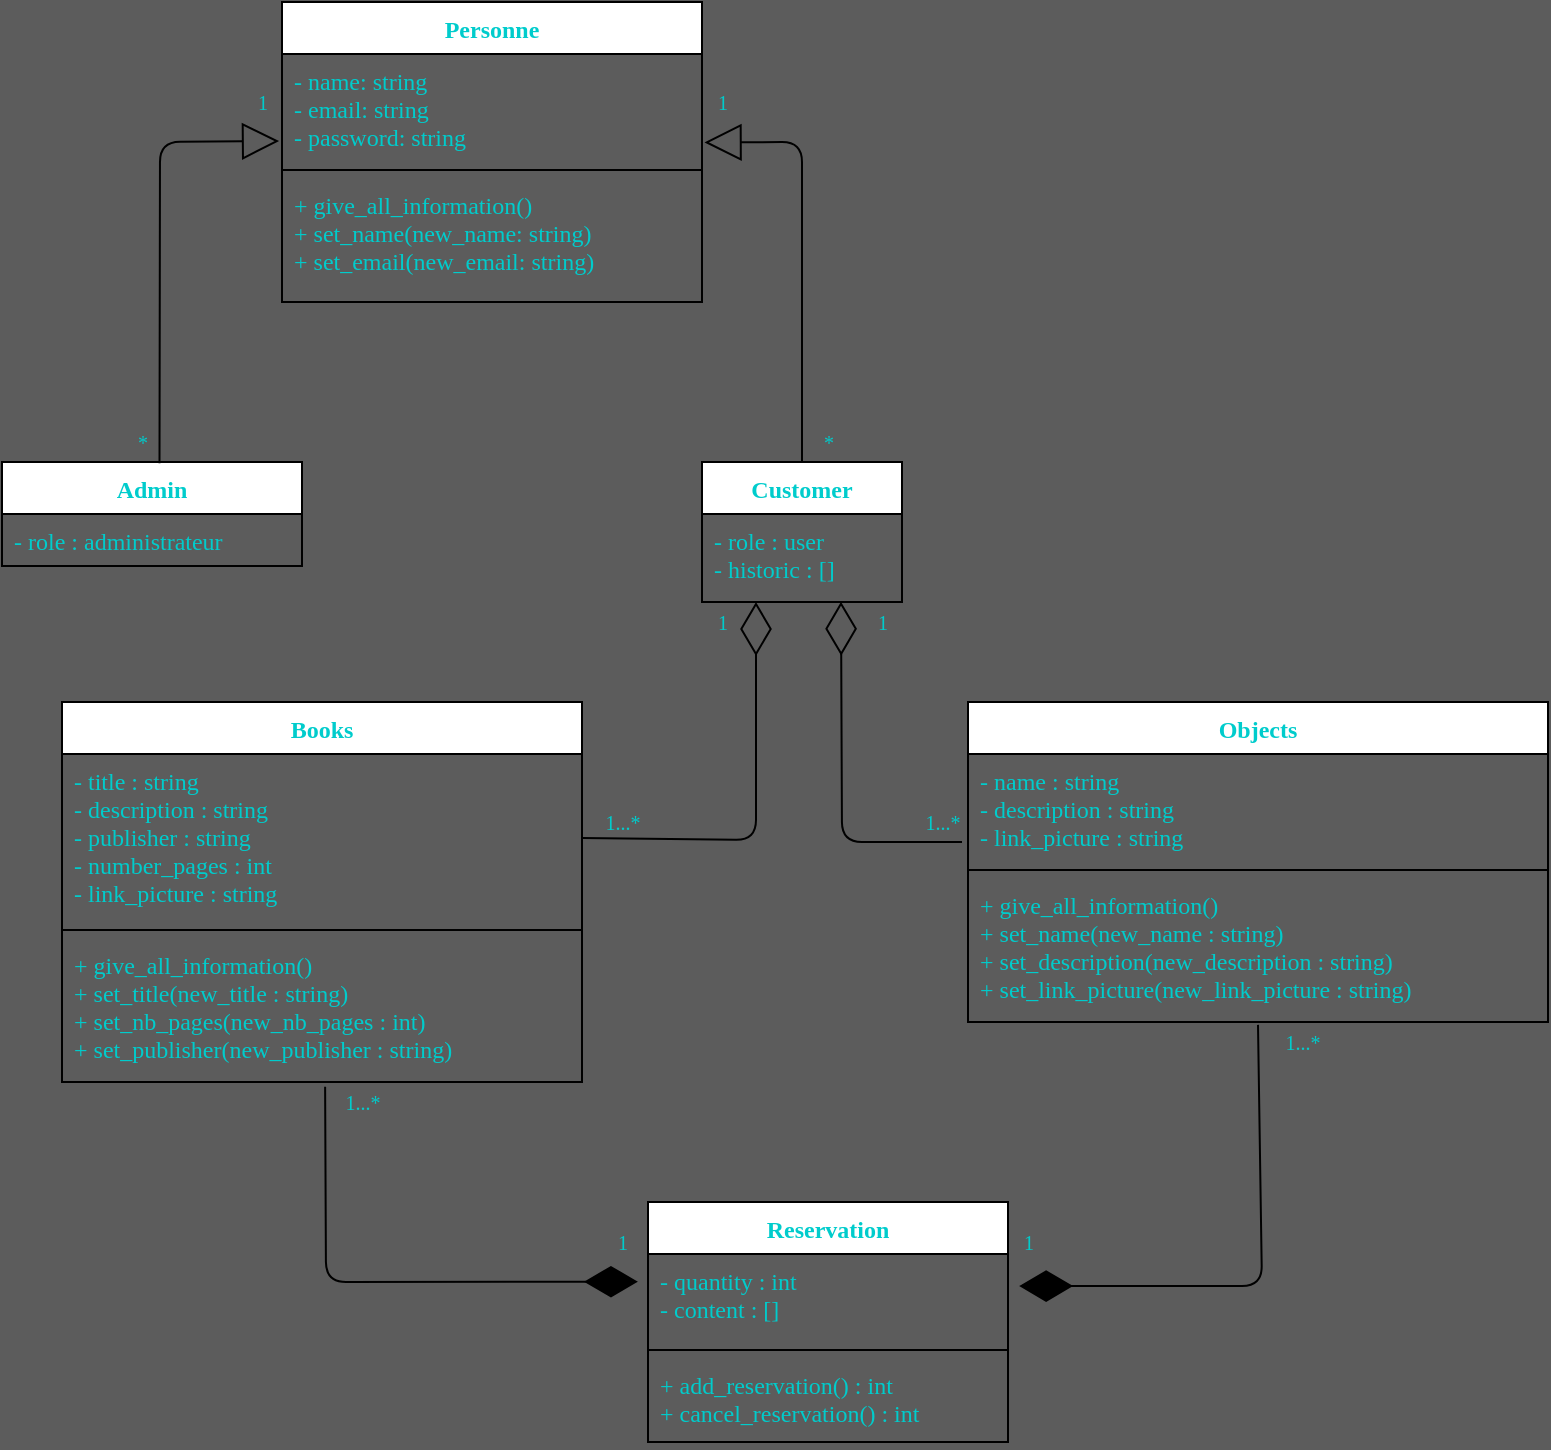 <mxfile>
    <diagram id="jmX7XUUWfb2kjYzrGq_j" name="Page-1">
        <mxGraphModel dx="981" dy="793" grid="1" gridSize="10" guides="1" tooltips="1" connect="1" arrows="1" fold="1" page="1" pageScale="1" pageWidth="827" pageHeight="1169" background="#5C5C5C" math="0" shadow="0">
            <root>
                <mxCell id="0"/>
                <mxCell id="1" parent="0"/>
                <mxCell id="19" value="Personne" style="swimlane;fontStyle=1;align=center;verticalAlign=top;childLayout=stackLayout;horizontal=1;startSize=26;horizontalStack=0;resizeParent=1;resizeParentMax=0;resizeLast=0;collapsible=1;marginBottom=0;fontFamily=Verdana;fontColor=#00CCCC;" vertex="1" parent="1">
                    <mxGeometry x="150" y="10" width="210" height="150" as="geometry"/>
                </mxCell>
                <mxCell id="20" value="- name: string&#10;- email: string&#10;- password: string&#10;" style="text;strokeColor=none;fillColor=none;align=left;verticalAlign=top;spacingLeft=4;spacingRight=4;overflow=hidden;rotatable=0;points=[[0,0.5],[1,0.5]];portConstraint=eastwest;fontFamily=Verdana;fontColor=#00CCCC;" vertex="1" parent="19">
                    <mxGeometry y="26" width="210" height="54" as="geometry"/>
                </mxCell>
                <mxCell id="21" value="" style="line;strokeWidth=1;fillColor=none;align=left;verticalAlign=middle;spacingTop=-1;spacingLeft=3;spacingRight=3;rotatable=0;labelPosition=right;points=[];portConstraint=eastwest;fontFamily=Verdana;fontColor=#00CCCC;" vertex="1" parent="19">
                    <mxGeometry y="80" width="210" height="8" as="geometry"/>
                </mxCell>
                <mxCell id="22" value="+ give_all_information()&#10;+ set_name(new_name: string)&#10;+ set_email(new_email: string)" style="text;strokeColor=none;fillColor=none;align=left;verticalAlign=top;spacingLeft=4;spacingRight=4;overflow=hidden;rotatable=0;points=[[0,0.5],[1,0.5]];portConstraint=eastwest;fontFamily=Verdana;fontColor=#00CCCC;" vertex="1" parent="19">
                    <mxGeometry y="88" width="210" height="62" as="geometry"/>
                </mxCell>
                <mxCell id="23" value="Admin" style="swimlane;fontStyle=1;align=center;verticalAlign=top;childLayout=stackLayout;horizontal=1;startSize=26;horizontalStack=0;resizeParent=1;resizeParentMax=0;resizeLast=0;collapsible=1;marginBottom=0;fontFamily=Verdana;fontColor=#00CCCC;" vertex="1" parent="1">
                    <mxGeometry x="10" y="240" width="150" height="52" as="geometry"/>
                </mxCell>
                <mxCell id="24" value="- role : administrateur" style="text;strokeColor=none;fillColor=none;align=left;verticalAlign=top;spacingLeft=4;spacingRight=4;overflow=hidden;rotatable=0;points=[[0,0.5],[1,0.5]];portConstraint=eastwest;fontFamily=Verdana;fontColor=#00CCCC;" vertex="1" parent="23">
                    <mxGeometry y="26" width="150" height="26" as="geometry"/>
                </mxCell>
                <mxCell id="27" value="Customer" style="swimlane;fontStyle=1;align=center;verticalAlign=top;childLayout=stackLayout;horizontal=1;startSize=26;horizontalStack=0;resizeParent=1;resizeParentMax=0;resizeLast=0;collapsible=1;marginBottom=0;fontFamily=Verdana;fontColor=#00CCCC;" vertex="1" parent="1">
                    <mxGeometry x="360" y="240" width="100" height="70" as="geometry"/>
                </mxCell>
                <mxCell id="28" value="- role : user&#10;- historic : []" style="text;strokeColor=none;fillColor=none;align=left;verticalAlign=top;spacingLeft=4;spacingRight=4;overflow=hidden;rotatable=0;points=[[0,0.5],[1,0.5]];portConstraint=eastwest;fontFamily=Verdana;fontColor=#00CCCC;" vertex="1" parent="27">
                    <mxGeometry y="26" width="100" height="44" as="geometry"/>
                </mxCell>
                <mxCell id="31" value="Books" style="swimlane;fontStyle=1;align=center;verticalAlign=top;childLayout=stackLayout;horizontal=1;startSize=26;horizontalStack=0;resizeParent=1;resizeParentMax=0;resizeLast=0;collapsible=1;marginBottom=0;fontFamily=Verdana;fontColor=#00CCCC;" vertex="1" parent="1">
                    <mxGeometry x="40" y="360" width="260" height="190" as="geometry"/>
                </mxCell>
                <mxCell id="32" value="- title : string&#10;- description : string&#10;- publisher : string&#10;- number_pages : int&#10;- link_picture : string" style="text;strokeColor=none;fillColor=none;align=left;verticalAlign=top;spacingLeft=4;spacingRight=4;overflow=hidden;rotatable=0;points=[[0,0.5],[1,0.5]];portConstraint=eastwest;fontFamily=Verdana;fontColor=#00CCCC;" vertex="1" parent="31">
                    <mxGeometry y="26" width="260" height="84" as="geometry"/>
                </mxCell>
                <mxCell id="33" value="" style="line;strokeWidth=1;fillColor=none;align=left;verticalAlign=middle;spacingTop=-1;spacingLeft=3;spacingRight=3;rotatable=0;labelPosition=right;points=[];portConstraint=eastwest;fontFamily=Verdana;fontColor=#00CCCC;" vertex="1" parent="31">
                    <mxGeometry y="110" width="260" height="8" as="geometry"/>
                </mxCell>
                <mxCell id="34" value="+ give_all_information()&#10;+ set_title(new_title : string)&#10;+ set_nb_pages(new_nb_pages : int)&#10;+ set_publisher(new_publisher : string)" style="text;strokeColor=none;fillColor=none;align=left;verticalAlign=top;spacingLeft=4;spacingRight=4;overflow=hidden;rotatable=0;points=[[0,0.5],[1,0.5]];portConstraint=eastwest;fontFamily=Verdana;fontColor=#00CCCC;" vertex="1" parent="31">
                    <mxGeometry y="118" width="260" height="72" as="geometry"/>
                </mxCell>
                <mxCell id="35" value="Objects" style="swimlane;fontStyle=1;align=center;verticalAlign=top;childLayout=stackLayout;horizontal=1;startSize=26;horizontalStack=0;resizeParent=1;resizeParentMax=0;resizeLast=0;collapsible=1;marginBottom=0;fontFamily=Verdana;fontColor=#00CCCC;" vertex="1" parent="1">
                    <mxGeometry x="493" y="360" width="290" height="160" as="geometry"/>
                </mxCell>
                <mxCell id="36" value="- name : string&#10;- description : string&#10;- link_picture : string&#10;" style="text;strokeColor=none;fillColor=none;align=left;verticalAlign=top;spacingLeft=4;spacingRight=4;overflow=hidden;rotatable=0;points=[[0,0.5],[1,0.5]];portConstraint=eastwest;fontFamily=Verdana;fontColor=#00CCCC;" vertex="1" parent="35">
                    <mxGeometry y="26" width="290" height="54" as="geometry"/>
                </mxCell>
                <mxCell id="37" value="" style="line;strokeWidth=1;fillColor=none;align=left;verticalAlign=middle;spacingTop=-1;spacingLeft=3;spacingRight=3;rotatable=0;labelPosition=right;points=[];portConstraint=eastwest;fontFamily=Verdana;fontColor=#00CCCC;" vertex="1" parent="35">
                    <mxGeometry y="80" width="290" height="8" as="geometry"/>
                </mxCell>
                <mxCell id="38" value="+ give_all_information()&#10;+ set_name(new_name : string)&#10;+ set_description(new_description : string)&#10;+ set_link_picture(new_link_picture : string)" style="text;strokeColor=none;fillColor=none;align=left;verticalAlign=top;spacingLeft=4;spacingRight=4;overflow=hidden;rotatable=0;points=[[0,0.5],[1,0.5]];portConstraint=eastwest;fontFamily=Verdana;fontColor=#00CCCC;" vertex="1" parent="35">
                    <mxGeometry y="88" width="290" height="72" as="geometry"/>
                </mxCell>
                <mxCell id="39" value="Reservation" style="swimlane;fontStyle=1;align=center;verticalAlign=top;childLayout=stackLayout;horizontal=1;startSize=26;horizontalStack=0;resizeParent=1;resizeParentMax=0;resizeLast=0;collapsible=1;marginBottom=0;fontFamily=Verdana;fontColor=#00CCCC;" vertex="1" parent="1">
                    <mxGeometry x="333" y="610" width="180" height="120" as="geometry"/>
                </mxCell>
                <mxCell id="40" value="- quantity : int&#10;- content : []" style="text;strokeColor=none;fillColor=none;align=left;verticalAlign=top;spacingLeft=4;spacingRight=4;overflow=hidden;rotatable=0;points=[[0,0.5],[1,0.5]];portConstraint=eastwest;fontFamily=Verdana;fontColor=#00CCCC;" vertex="1" parent="39">
                    <mxGeometry y="26" width="180" height="44" as="geometry"/>
                </mxCell>
                <mxCell id="41" value="" style="line;strokeWidth=1;fillColor=none;align=left;verticalAlign=middle;spacingTop=-1;spacingLeft=3;spacingRight=3;rotatable=0;labelPosition=right;points=[];portConstraint=eastwest;fontFamily=Verdana;fontColor=#00CCCC;" vertex="1" parent="39">
                    <mxGeometry y="70" width="180" height="8" as="geometry"/>
                </mxCell>
                <mxCell id="42" value="+ add_reservation() : int&#10;+ cancel_reservation() : int" style="text;strokeColor=none;fillColor=none;align=left;verticalAlign=top;spacingLeft=4;spacingRight=4;overflow=hidden;rotatable=0;points=[[0,0.5],[1,0.5]];portConstraint=eastwest;fontFamily=Verdana;fontColor=#00CCCC;" vertex="1" parent="39">
                    <mxGeometry y="78" width="180" height="42" as="geometry"/>
                </mxCell>
                <mxCell id="43" value="" style="endArrow=diamondThin;endFill=1;endSize=24;html=1;fontFamily=Lucida Console;entryX=-0.028;entryY=0.315;entryDx=0;entryDy=0;entryPerimeter=0;exitX=0.506;exitY=1.033;exitDx=0;exitDy=0;exitPerimeter=0;fontColor=#00CCCC;" edge="1" parent="1" source="34" target="40">
                    <mxGeometry width="160" relative="1" as="geometry">
                        <mxPoint x="172" y="550" as="sourcePoint"/>
                        <mxPoint x="350" y="650" as="targetPoint"/>
                        <Array as="points">
                            <mxPoint x="172" y="650"/>
                        </Array>
                    </mxGeometry>
                </mxCell>
                <mxCell id="44" value="" style="endArrow=diamondThin;endFill=1;endSize=24;html=1;fontFamily=Lucida Console;entryX=1.031;entryY=0.364;entryDx=0;entryDy=0;entryPerimeter=0;exitX=0.5;exitY=1.02;exitDx=0;exitDy=0;exitPerimeter=0;fontColor=#00CCCC;" edge="1" parent="1" source="38" target="40">
                    <mxGeometry width="160" relative="1" as="geometry">
                        <mxPoint x="610" y="530" as="sourcePoint"/>
                        <mxPoint x="740" y="640" as="targetPoint"/>
                        <Array as="points">
                            <mxPoint x="640" y="652"/>
                        </Array>
                    </mxGeometry>
                </mxCell>
                <mxCell id="51" value="" style="endArrow=block;endSize=16;endFill=0;html=1;fontFamily=Verdana;entryX=-0.007;entryY=0.806;entryDx=0;entryDy=0;entryPerimeter=0;exitX=0.525;exitY=0.011;exitDx=0;exitDy=0;exitPerimeter=0;fontColor=#00CCCC;" edge="1" parent="1" source="23" target="20">
                    <mxGeometry x="0.125" y="10" width="160" relative="1" as="geometry">
                        <mxPoint x="100" y="230" as="sourcePoint"/>
                        <mxPoint x="270" y="200" as="targetPoint"/>
                        <Array as="points">
                            <mxPoint x="89" y="80"/>
                        </Array>
                        <mxPoint as="offset"/>
                    </mxGeometry>
                </mxCell>
                <mxCell id="52" value="" style="endArrow=block;endSize=16;endFill=0;html=1;fontFamily=Verdana;entryX=1.006;entryY=0.819;entryDx=0;entryDy=0;entryPerimeter=0;exitX=0.5;exitY=0;exitDx=0;exitDy=0;fontColor=#00CCCC;" edge="1" parent="1" source="27" target="20">
                    <mxGeometry width="160" relative="1" as="geometry">
                        <mxPoint x="370" y="260" as="sourcePoint"/>
                        <mxPoint x="530" y="260" as="targetPoint"/>
                        <Array as="points">
                            <mxPoint x="410" y="80"/>
                        </Array>
                    </mxGeometry>
                </mxCell>
                <mxCell id="53" value="&lt;font style=&quot;font-size: 10px&quot;&gt;*&lt;/font&gt;" style="text;html=1;align=center;verticalAlign=middle;resizable=0;points=[];autosize=1;strokeColor=none;fillColor=none;fontFamily=Verdana;fontColor=#00CCCC;" vertex="1" parent="1">
                    <mxGeometry x="70" y="220" width="20" height="20" as="geometry"/>
                </mxCell>
                <mxCell id="54" value="&lt;font style=&quot;font-size: 10px&quot;&gt;1&lt;/font&gt;" style="text;html=1;align=center;verticalAlign=middle;resizable=0;points=[];autosize=1;strokeColor=none;fillColor=none;fontFamily=Verdana;fontColor=#00CCCC;" vertex="1" parent="1">
                    <mxGeometry x="130" y="50" width="20" height="20" as="geometry"/>
                </mxCell>
                <mxCell id="55" value="&lt;font style=&quot;font-size: 10px&quot;&gt;1&lt;/font&gt;" style="text;html=1;align=center;verticalAlign=middle;resizable=0;points=[];autosize=1;strokeColor=none;fillColor=none;fontFamily=Verdana;fontColor=#00CCCC;" vertex="1" parent="1">
                    <mxGeometry x="360" y="50" width="20" height="20" as="geometry"/>
                </mxCell>
                <mxCell id="56" value="&lt;font style=&quot;font-size: 10px&quot;&gt;*&lt;/font&gt;" style="text;html=1;align=center;verticalAlign=middle;resizable=0;points=[];autosize=1;strokeColor=none;fillColor=none;fontFamily=Verdana;fontColor=#00CCCC;" vertex="1" parent="1">
                    <mxGeometry x="413" y="220" width="20" height="20" as="geometry"/>
                </mxCell>
                <mxCell id="57" value="&lt;font face=&quot;Verdana&quot; style=&quot;font-size: 10px&quot;&gt;1...*&lt;/font&gt;" style="text;html=1;align=center;verticalAlign=middle;resizable=0;points=[];autosize=1;strokeColor=none;fillColor=none;fontFamily=Lucida Console;fontColor=#00CCCC;" vertex="1" parent="1">
                    <mxGeometry x="460" y="410" width="40" height="20" as="geometry"/>
                </mxCell>
                <mxCell id="58" value="&lt;font style=&quot;font-size: 10px&quot;&gt;1...*&lt;/font&gt;" style="text;html=1;align=center;verticalAlign=middle;resizable=0;points=[];autosize=1;strokeColor=none;fillColor=none;fontFamily=Verdana;fontColor=#00CCCC;" vertex="1" parent="1">
                    <mxGeometry x="300" y="410" width="40" height="20" as="geometry"/>
                </mxCell>
                <mxCell id="59" value="1...*" style="text;html=1;align=center;verticalAlign=middle;resizable=0;points=[];autosize=1;strokeColor=none;fillColor=none;fontFamily=Verdana;fontSize=10;fontColor=#00CCCC;" vertex="1" parent="1">
                    <mxGeometry x="170" y="550" width="40" height="20" as="geometry"/>
                </mxCell>
                <mxCell id="60" value="&lt;font style=&quot;font-size: 10px;&quot;&gt;1&lt;/font&gt;" style="text;html=1;align=center;verticalAlign=middle;resizable=0;points=[];autosize=1;strokeColor=none;fillColor=none;fontFamily=Verdana;fontSize=10;fontColor=#00CCCC;" vertex="1" parent="1">
                    <mxGeometry x="310" y="620" width="20" height="20" as="geometry"/>
                </mxCell>
                <mxCell id="61" value="1" style="text;html=1;align=center;verticalAlign=middle;resizable=0;points=[];autosize=1;strokeColor=none;fillColor=none;fontFamily=Verdana;fontSize=10;fontColor=#00CCCC;" vertex="1" parent="1">
                    <mxGeometry x="513" y="620" width="20" height="20" as="geometry"/>
                </mxCell>
                <mxCell id="62" value="&lt;font style=&quot;font-size: 10px;&quot;&gt;1...*&lt;/font&gt;" style="text;html=1;align=center;verticalAlign=middle;resizable=0;points=[];autosize=1;strokeColor=none;fillColor=none;fontFamily=Verdana;fontSize=10;fontColor=#00CCCC;" vertex="1" parent="1">
                    <mxGeometry x="640" y="520" width="40" height="20" as="geometry"/>
                </mxCell>
                <mxCell id="63" value="" style="endArrow=diamondThin;endFill=0;endSize=24;html=1;fontFamily=Lucida Console;exitX=1;exitY=0.5;exitDx=0;exitDy=0;fontColor=#00CCCC;" edge="1" parent="1" source="32">
                    <mxGeometry width="160" relative="1" as="geometry">
                        <mxPoint x="399.6" y="300.96" as="sourcePoint"/>
                        <mxPoint x="387" y="310" as="targetPoint"/>
                        <Array as="points">
                            <mxPoint x="387" y="429"/>
                        </Array>
                    </mxGeometry>
                </mxCell>
                <mxCell id="64" value="" style="endArrow=diamondThin;endFill=0;endSize=24;html=1;fontFamily=Lucida Console;entryX=0.695;entryY=0.997;entryDx=0;entryDy=0;entryPerimeter=0;fontColor=#00CCCC;" edge="1" parent="1" target="28">
                    <mxGeometry width="160" relative="1" as="geometry">
                        <mxPoint x="490" y="430" as="sourcePoint"/>
                        <mxPoint x="502.42" y="429.696" as="targetPoint"/>
                        <Array as="points">
                            <mxPoint x="430" y="430"/>
                        </Array>
                    </mxGeometry>
                </mxCell>
                <mxCell id="67" value="1" style="text;html=1;align=center;verticalAlign=middle;resizable=0;points=[];autosize=1;strokeColor=none;fillColor=none;fontSize=10;fontFamily=Verdana;fontColor=#00CCCC;" vertex="1" parent="1">
                    <mxGeometry x="360" y="310" width="20" height="20" as="geometry"/>
                </mxCell>
                <mxCell id="68" value="1" style="text;html=1;align=center;verticalAlign=middle;resizable=0;points=[];autosize=1;strokeColor=none;fillColor=none;fontSize=10;fontFamily=Verdana;fontColor=#00CCCC;" vertex="1" parent="1">
                    <mxGeometry x="440" y="310" width="20" height="20" as="geometry"/>
                </mxCell>
            </root>
        </mxGraphModel>
    </diagram>
</mxfile>